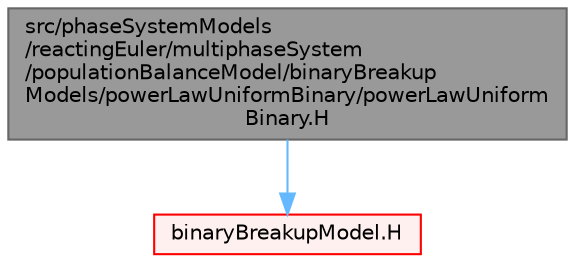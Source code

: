 digraph "src/phaseSystemModels/reactingEuler/multiphaseSystem/populationBalanceModel/binaryBreakupModels/powerLawUniformBinary/powerLawUniformBinary.H"
{
 // LATEX_PDF_SIZE
  bgcolor="transparent";
  edge [fontname=Helvetica,fontsize=10,labelfontname=Helvetica,labelfontsize=10];
  node [fontname=Helvetica,fontsize=10,shape=box,height=0.2,width=0.4];
  Node1 [id="Node000001",label="src/phaseSystemModels\l/reactingEuler/multiphaseSystem\l/populationBalanceModel/binaryBreakup\lModels/powerLawUniformBinary/powerLawUniform\lBinary.H",height=0.2,width=0.4,color="gray40", fillcolor="grey60", style="filled", fontcolor="black",tooltip=" "];
  Node1 -> Node2 [id="edge1_Node000001_Node000002",color="steelblue1",style="solid",tooltip=" "];
  Node2 [id="Node000002",label="binaryBreakupModel.H",height=0.2,width=0.4,color="red", fillcolor="#FFF0F0", style="filled",URL="$binaryBreakupModel_8H.html",tooltip=" "];
}

